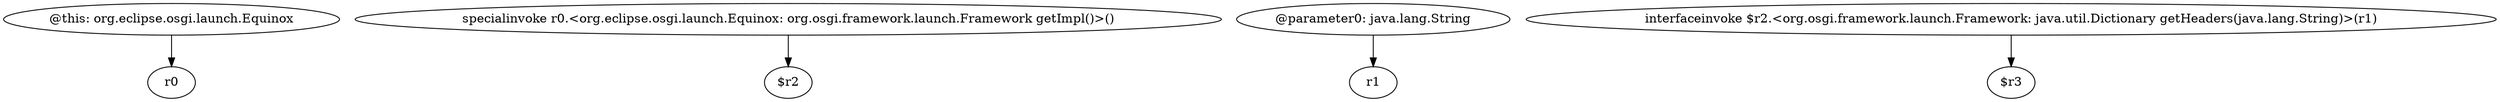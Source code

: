 digraph g {
0[label="@this: org.eclipse.osgi.launch.Equinox"]
1[label="r0"]
0->1[label=""]
2[label="specialinvoke r0.<org.eclipse.osgi.launch.Equinox: org.osgi.framework.launch.Framework getImpl()>()"]
3[label="$r2"]
2->3[label=""]
4[label="@parameter0: java.lang.String"]
5[label="r1"]
4->5[label=""]
6[label="interfaceinvoke $r2.<org.osgi.framework.launch.Framework: java.util.Dictionary getHeaders(java.lang.String)>(r1)"]
7[label="$r3"]
6->7[label=""]
}
